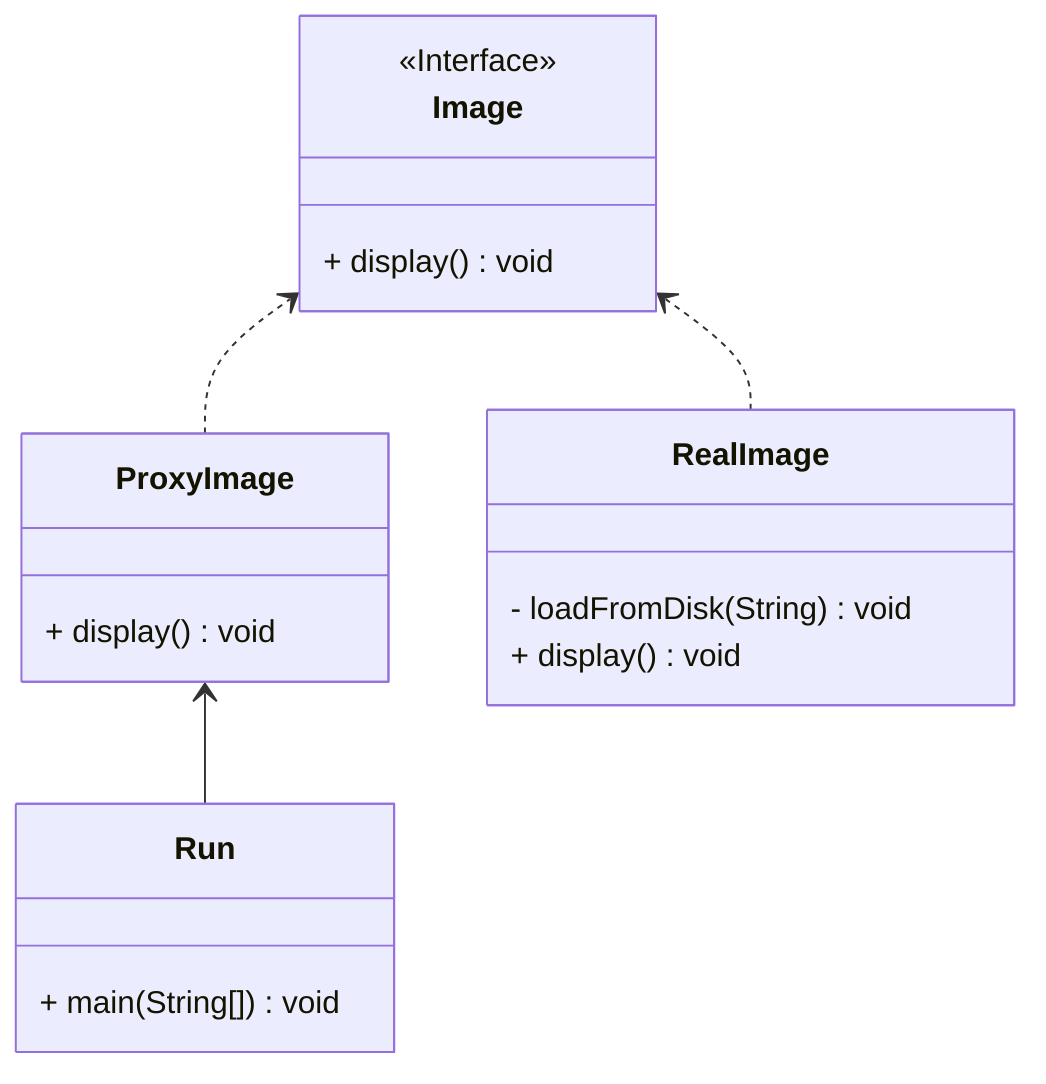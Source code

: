 classDiagram
    direction BT
    class Image {
        <<Interface>>
        + display() void
    }
    class ProxyImage {
        + display() void
    }
    class RealImage {
        - loadFromDisk(String) void
        + display() void
    }
    class Run {
        + main(String[]) void
    }

    ProxyImage  ..>  Image
    RealImage  ..>  Image
    Run --> ProxyImage